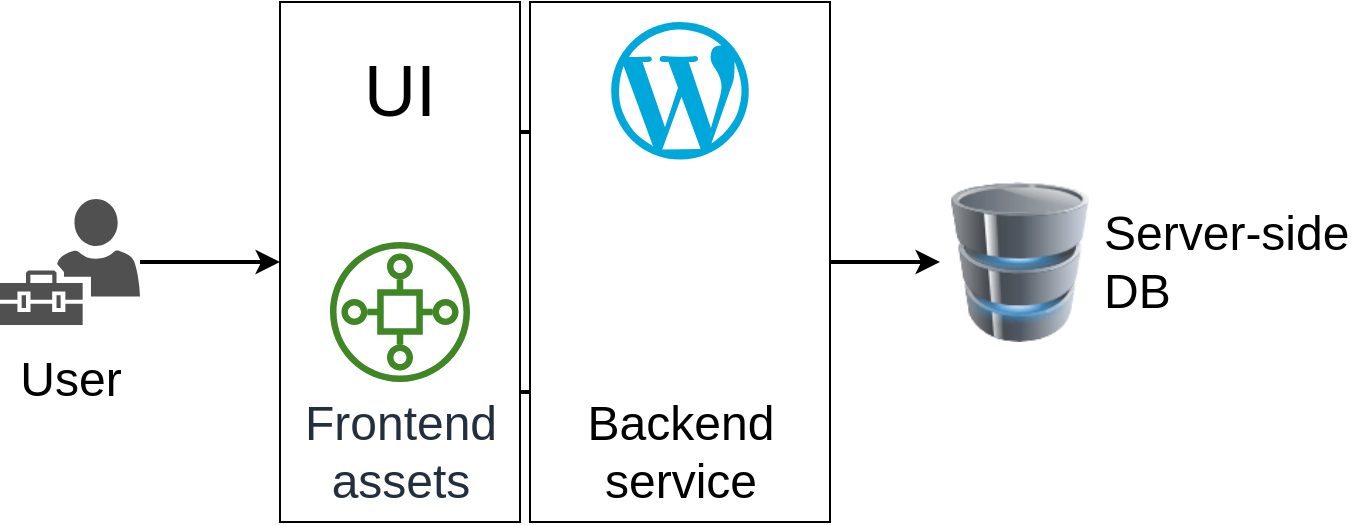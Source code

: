 <mxfile version="20.2.3" type="github">
  <diagram id="VeldlwHI9q08mUXxkENe" name="Page-1">
    <mxGraphModel dx="948" dy="523" grid="1" gridSize="10" guides="1" tooltips="1" connect="1" arrows="1" fold="1" page="1" pageScale="1" pageWidth="850" pageHeight="1100" math="0" shadow="0">
      <root>
        <mxCell id="0" />
        <mxCell id="1" parent="0" />
        <mxCell id="Hy0Nv7D3C8MvIE91XBqZ-3" style="edgeStyle=orthogonalEdgeStyle;rounded=0;orthogonalLoop=1;jettySize=auto;html=1;exitX=1;exitY=0.75;exitDx=0;exitDy=0;entryX=0;entryY=0.75;entryDx=0;entryDy=0;fontSize=36;endArrow=none;endFill=0;strokeWidth=2;" edge="1" parent="1" source="1cr6zOQKUaInIYXYI9J9-11" target="1cr6zOQKUaInIYXYI9J9-5">
          <mxGeometry relative="1" as="geometry" />
        </mxCell>
        <mxCell id="1cr6zOQKUaInIYXYI9J9-11" value="" style="rounded=0;whiteSpace=wrap;html=1;fontSize=30;" parent="1" vertex="1">
          <mxGeometry x="230" y="80" width="120" height="260" as="geometry" />
        </mxCell>
        <mxCell id="1cr6zOQKUaInIYXYI9J9-7" style="edgeStyle=orthogonalEdgeStyle;rounded=0;orthogonalLoop=1;jettySize=auto;html=1;entryX=0;entryY=0.5;entryDx=0;entryDy=0;fontSize=30;endArrow=classic;endFill=1;strokeWidth=2;" parent="1" source="1cr6zOQKUaInIYXYI9J9-5" target="1cr6zOQKUaInIYXYI9J9-2" edge="1">
          <mxGeometry relative="1" as="geometry" />
        </mxCell>
        <mxCell id="1cr6zOQKUaInIYXYI9J9-15" style="edgeStyle=orthogonalEdgeStyle;rounded=0;orthogonalLoop=1;jettySize=auto;html=1;exitX=0;exitY=0.25;exitDx=0;exitDy=0;entryX=1;entryY=0.25;entryDx=0;entryDy=0;fontSize=30;endArrow=none;endFill=0;strokeWidth=2;" parent="1" source="1cr6zOQKUaInIYXYI9J9-5" target="1cr6zOQKUaInIYXYI9J9-11" edge="1">
          <mxGeometry relative="1" as="geometry" />
        </mxCell>
        <mxCell id="1cr6zOQKUaInIYXYI9J9-5" value="" style="rounded=0;whiteSpace=wrap;html=1;fontSize=30;" parent="1" vertex="1">
          <mxGeometry x="355" y="80" width="150" height="260" as="geometry" />
        </mxCell>
        <mxCell id="1cr6zOQKUaInIYXYI9J9-2" value="&lt;div style=&quot;font-size: 24px;&quot;&gt;&lt;font style=&quot;font-size: 24px;&quot;&gt;Server-side&lt;/font&gt;&lt;/div&gt;&lt;div style=&quot;font-size: 24px;&quot;&gt;&lt;font style=&quot;font-size: 24px;&quot;&gt;DB&lt;/font&gt;&lt;/div&gt;" style="image;html=1;image=img/lib/clip_art/computers/Database_128x128.png;fontSize=40;labelPosition=right;verticalLabelPosition=middle;align=left;verticalAlign=middle;" parent="1" vertex="1">
          <mxGeometry x="560" y="170" width="80" height="80" as="geometry" />
        </mxCell>
        <mxCell id="1cr6zOQKUaInIYXYI9J9-3" value="" style="dashed=0;outlineConnect=0;html=1;align=center;labelPosition=center;verticalLabelPosition=bottom;verticalAlign=top;shape=mxgraph.weblogos.wordpress_2;fillColor=#00A7DA;strokeColor=none;fontSize=40;" parent="1" vertex="1">
          <mxGeometry x="395.6" y="90" width="68.8" height="68.8" as="geometry" />
        </mxCell>
        <mxCell id="1cr6zOQKUaInIYXYI9J9-4" value="&lt;div style=&quot;font-size: 24px;&quot;&gt;&lt;font style=&quot;font-size: 24px;&quot;&gt;Backend&lt;br&gt; service&lt;/font&gt;&lt;/div&gt;" style="shape=image;html=1;verticalAlign=top;verticalLabelPosition=bottom;labelBackgroundColor=#ffffff;imageAspect=0;aspect=fixed;image=https://cdn3.iconfinder.com/data/icons/essential-pack/32/57-File_Format-Php-128.png;fontSize=40;" parent="1" vertex="1">
          <mxGeometry x="390" y="190" width="80" height="80" as="geometry" />
        </mxCell>
        <mxCell id="1cr6zOQKUaInIYXYI9J9-10" style="edgeStyle=orthogonalEdgeStyle;rounded=0;orthogonalLoop=1;jettySize=auto;html=1;fontSize=30;endArrow=classic;endFill=1;strokeWidth=2;" parent="1" source="1cr6zOQKUaInIYXYI9J9-9" edge="1">
          <mxGeometry relative="1" as="geometry">
            <mxPoint x="230" y="210" as="targetPoint" />
          </mxGeometry>
        </mxCell>
        <mxCell id="1cr6zOQKUaInIYXYI9J9-9" value="&lt;font style=&quot;font-size: 24px;&quot;&gt;User&lt;/font&gt;" style="sketch=0;pointerEvents=1;shadow=0;dashed=0;html=1;strokeColor=none;labelPosition=center;verticalLabelPosition=bottom;verticalAlign=top;align=center;fillColor=#505050;shape=mxgraph.mscae.intune.user_management;fontSize=30;" parent="1" vertex="1">
          <mxGeometry x="90" y="178.5" width="70" height="63" as="geometry" />
        </mxCell>
        <mxCell id="Hy0Nv7D3C8MvIE91XBqZ-1" value="&lt;div&gt;&lt;font style=&quot;font-size: 24px;&quot;&gt;Frontend &lt;br&gt;&lt;/font&gt;&lt;/div&gt;&lt;div&gt;&lt;font style=&quot;font-size: 24px;&quot;&gt;assets&lt;/font&gt;&lt;/div&gt;" style="sketch=0;outlineConnect=0;fontColor=#232F3E;gradientColor=none;fillColor=#3F8624;strokeColor=none;dashed=0;verticalLabelPosition=bottom;verticalAlign=top;align=center;html=1;fontSize=12;fontStyle=0;aspect=fixed;pointerEvents=1;shape=mxgraph.aws4.iot_sitewise_asset_model;" vertex="1" parent="1">
          <mxGeometry x="255" y="200" width="70" height="70" as="geometry" />
        </mxCell>
        <mxCell id="Hy0Nv7D3C8MvIE91XBqZ-2" value="&lt;font style=&quot;font-size: 36px;&quot;&gt;UI&lt;/font&gt;" style="text;html=1;strokeColor=none;fillColor=none;align=center;verticalAlign=middle;whiteSpace=wrap;rounded=0;fontSize=24;" vertex="1" parent="1">
          <mxGeometry x="260" y="109.4" width="60" height="30" as="geometry" />
        </mxCell>
      </root>
    </mxGraphModel>
  </diagram>
</mxfile>

